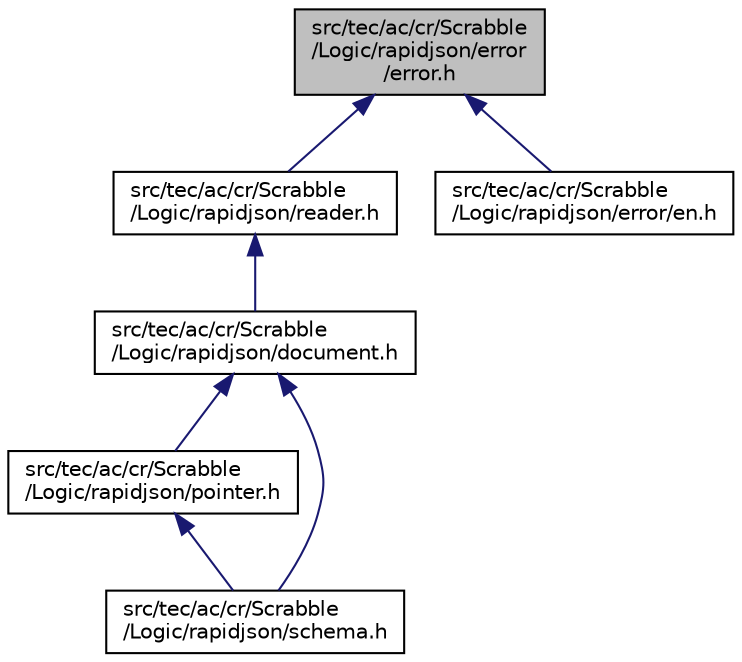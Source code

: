 digraph "src/tec/ac/cr/Scrabble/Logic/rapidjson/error/error.h"
{
  edge [fontname="Helvetica",fontsize="10",labelfontname="Helvetica",labelfontsize="10"];
  node [fontname="Helvetica",fontsize="10",shape=record];
  Node5 [label="src/tec/ac/cr/Scrabble\l/Logic/rapidjson/error\l/error.h",height=0.2,width=0.4,color="black", fillcolor="grey75", style="filled", fontcolor="black"];
  Node5 -> Node6 [dir="back",color="midnightblue",fontsize="10",style="solid",fontname="Helvetica"];
  Node6 [label="src/tec/ac/cr/Scrabble\l/Logic/rapidjson/reader.h",height=0.2,width=0.4,color="black", fillcolor="white", style="filled",URL="$reader_8h.html"];
  Node6 -> Node7 [dir="back",color="midnightblue",fontsize="10",style="solid",fontname="Helvetica"];
  Node7 [label="src/tec/ac/cr/Scrabble\l/Logic/rapidjson/document.h",height=0.2,width=0.4,color="black", fillcolor="white", style="filled",URL="$document_8h.html"];
  Node7 -> Node8 [dir="back",color="midnightblue",fontsize="10",style="solid",fontname="Helvetica"];
  Node8 [label="src/tec/ac/cr/Scrabble\l/Logic/rapidjson/pointer.h",height=0.2,width=0.4,color="black", fillcolor="white", style="filled",URL="$pointer_8h_source.html"];
  Node8 -> Node9 [dir="back",color="midnightblue",fontsize="10",style="solid",fontname="Helvetica"];
  Node9 [label="src/tec/ac/cr/Scrabble\l/Logic/rapidjson/schema.h",height=0.2,width=0.4,color="black", fillcolor="white", style="filled",URL="$schema_8h_source.html"];
  Node7 -> Node9 [dir="back",color="midnightblue",fontsize="10",style="solid",fontname="Helvetica"];
  Node5 -> Node10 [dir="back",color="midnightblue",fontsize="10",style="solid",fontname="Helvetica"];
  Node10 [label="src/tec/ac/cr/Scrabble\l/Logic/rapidjson/error/en.h",height=0.2,width=0.4,color="black", fillcolor="white", style="filled",URL="$en_8h_source.html"];
}
